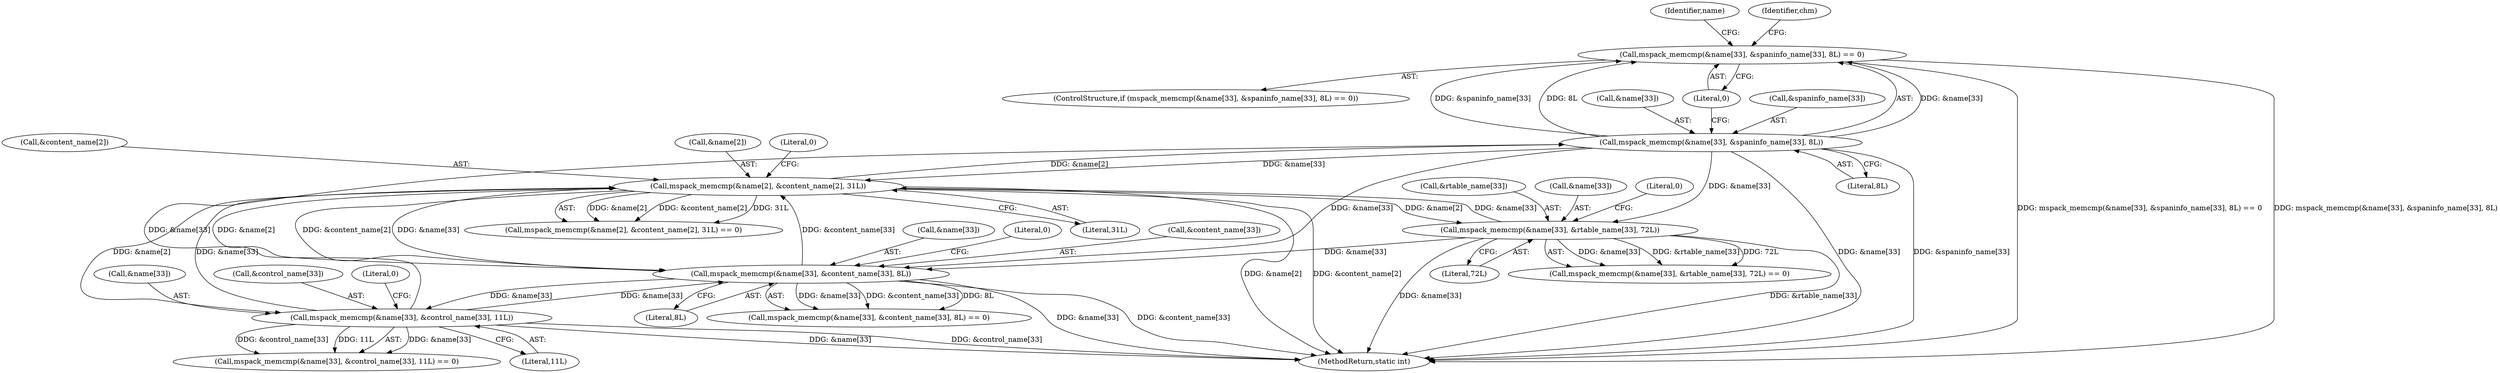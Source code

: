 digraph "0_libmspack_72e70a921f0f07fee748aec2274b30784e1d312a@API" {
"1000982" [label="(Call,mspack_memcmp(&name[33], &spaninfo_name[33], 8L) == 0)"];
"1000983" [label="(Call,mspack_memcmp(&name[33], &spaninfo_name[33], 8L))"];
"1000925" [label="(Call,mspack_memcmp(&name[2], &content_name[2], 31L))"];
"1000939" [label="(Call,mspack_memcmp(&name[33], &content_name[33], 8L))"];
"1000961" [label="(Call,mspack_memcmp(&name[33], &control_name[33], 11L))"];
"1001005" [label="(Call,mspack_memcmp(&name[33], &rtable_name[33], 72L))"];
"1000940" [label="(Call,&name[33])"];
"1001014" [label="(Literal,72L)"];
"1000930" [label="(Call,&content_name[2])"];
"1000926" [label="(Call,&name[2])"];
"1001010" [label="(Call,&rtable_name[33])"];
"1000960" [label="(Call,mspack_memcmp(&name[33], &control_name[33], 11L) == 0)"];
"1000925" [label="(Call,mspack_memcmp(&name[2], &content_name[2], 31L))"];
"1001008" [label="(Identifier,name)"];
"1000961" [label="(Call,mspack_memcmp(&name[33], &control_name[33], 11L))"];
"1000984" [label="(Call,&name[33])"];
"1000982" [label="(Call,mspack_memcmp(&name[33], &spaninfo_name[33], 8L) == 0)"];
"1000981" [label="(ControlStructure,if (mspack_memcmp(&name[33], &spaninfo_name[33], 8L) == 0))"];
"1000993" [label="(Literal,0)"];
"1001005" [label="(Call,mspack_memcmp(&name[33], &rtable_name[33], 72L))"];
"1000948" [label="(Literal,8L)"];
"1000962" [label="(Call,&name[33])"];
"1000935" [label="(Literal,0)"];
"1000983" [label="(Call,mspack_memcmp(&name[33], &spaninfo_name[33], 8L))"];
"1000992" [label="(Literal,8L)"];
"1000966" [label="(Call,&control_name[33])"];
"1000939" [label="(Call,mspack_memcmp(&name[33], &content_name[33], 8L))"];
"1000998" [label="(Identifier,chm)"];
"1000949" [label="(Literal,0)"];
"1000924" [label="(Call,mspack_memcmp(&name[2], &content_name[2], 31L) == 0)"];
"1000944" [label="(Call,&content_name[33])"];
"1001071" [label="(MethodReturn,static int)"];
"1001006" [label="(Call,&name[33])"];
"1000934" [label="(Literal,31L)"];
"1000938" [label="(Call,mspack_memcmp(&name[33], &content_name[33], 8L) == 0)"];
"1000971" [label="(Literal,0)"];
"1000988" [label="(Call,&spaninfo_name[33])"];
"1001015" [label="(Literal,0)"];
"1001004" [label="(Call,mspack_memcmp(&name[33], &rtable_name[33], 72L) == 0)"];
"1000970" [label="(Literal,11L)"];
"1000982" -> "1000981"  [label="AST: "];
"1000982" -> "1000993"  [label="CFG: "];
"1000983" -> "1000982"  [label="AST: "];
"1000993" -> "1000982"  [label="AST: "];
"1000998" -> "1000982"  [label="CFG: "];
"1001008" -> "1000982"  [label="CFG: "];
"1000982" -> "1001071"  [label="DDG: mspack_memcmp(&name[33], &spaninfo_name[33], 8L) == 0"];
"1000982" -> "1001071"  [label="DDG: mspack_memcmp(&name[33], &spaninfo_name[33], 8L)"];
"1000983" -> "1000982"  [label="DDG: &name[33]"];
"1000983" -> "1000982"  [label="DDG: &spaninfo_name[33]"];
"1000983" -> "1000982"  [label="DDG: 8L"];
"1000983" -> "1000992"  [label="CFG: "];
"1000984" -> "1000983"  [label="AST: "];
"1000988" -> "1000983"  [label="AST: "];
"1000992" -> "1000983"  [label="AST: "];
"1000993" -> "1000983"  [label="CFG: "];
"1000983" -> "1001071"  [label="DDG: &name[33]"];
"1000983" -> "1001071"  [label="DDG: &spaninfo_name[33]"];
"1000983" -> "1000925"  [label="DDG: &name[33]"];
"1000983" -> "1000939"  [label="DDG: &name[33]"];
"1000925" -> "1000983"  [label="DDG: &name[2]"];
"1000961" -> "1000983"  [label="DDG: &name[33]"];
"1000983" -> "1001005"  [label="DDG: &name[33]"];
"1000925" -> "1000924"  [label="AST: "];
"1000925" -> "1000934"  [label="CFG: "];
"1000926" -> "1000925"  [label="AST: "];
"1000930" -> "1000925"  [label="AST: "];
"1000934" -> "1000925"  [label="AST: "];
"1000935" -> "1000925"  [label="CFG: "];
"1000925" -> "1001071"  [label="DDG: &name[2]"];
"1000925" -> "1001071"  [label="DDG: &content_name[2]"];
"1000925" -> "1000924"  [label="DDG: &name[2]"];
"1000925" -> "1000924"  [label="DDG: &content_name[2]"];
"1000925" -> "1000924"  [label="DDG: 31L"];
"1000939" -> "1000925"  [label="DDG: &name[33]"];
"1000939" -> "1000925"  [label="DDG: &content_name[33]"];
"1000961" -> "1000925"  [label="DDG: &name[33]"];
"1001005" -> "1000925"  [label="DDG: &name[33]"];
"1000925" -> "1000939"  [label="DDG: &name[2]"];
"1000925" -> "1000939"  [label="DDG: &content_name[2]"];
"1000925" -> "1000961"  [label="DDG: &name[2]"];
"1000925" -> "1001005"  [label="DDG: &name[2]"];
"1000939" -> "1000938"  [label="AST: "];
"1000939" -> "1000948"  [label="CFG: "];
"1000940" -> "1000939"  [label="AST: "];
"1000944" -> "1000939"  [label="AST: "];
"1000948" -> "1000939"  [label="AST: "];
"1000949" -> "1000939"  [label="CFG: "];
"1000939" -> "1001071"  [label="DDG: &name[33]"];
"1000939" -> "1001071"  [label="DDG: &content_name[33]"];
"1000939" -> "1000938"  [label="DDG: &name[33]"];
"1000939" -> "1000938"  [label="DDG: &content_name[33]"];
"1000939" -> "1000938"  [label="DDG: 8L"];
"1000961" -> "1000939"  [label="DDG: &name[33]"];
"1001005" -> "1000939"  [label="DDG: &name[33]"];
"1000939" -> "1000961"  [label="DDG: &name[33]"];
"1000961" -> "1000960"  [label="AST: "];
"1000961" -> "1000970"  [label="CFG: "];
"1000962" -> "1000961"  [label="AST: "];
"1000966" -> "1000961"  [label="AST: "];
"1000970" -> "1000961"  [label="AST: "];
"1000971" -> "1000961"  [label="CFG: "];
"1000961" -> "1001071"  [label="DDG: &name[33]"];
"1000961" -> "1001071"  [label="DDG: &control_name[33]"];
"1000961" -> "1000960"  [label="DDG: &name[33]"];
"1000961" -> "1000960"  [label="DDG: &control_name[33]"];
"1000961" -> "1000960"  [label="DDG: 11L"];
"1001005" -> "1001004"  [label="AST: "];
"1001005" -> "1001014"  [label="CFG: "];
"1001006" -> "1001005"  [label="AST: "];
"1001010" -> "1001005"  [label="AST: "];
"1001014" -> "1001005"  [label="AST: "];
"1001015" -> "1001005"  [label="CFG: "];
"1001005" -> "1001071"  [label="DDG: &name[33]"];
"1001005" -> "1001071"  [label="DDG: &rtable_name[33]"];
"1001005" -> "1001004"  [label="DDG: &name[33]"];
"1001005" -> "1001004"  [label="DDG: &rtable_name[33]"];
"1001005" -> "1001004"  [label="DDG: 72L"];
}
